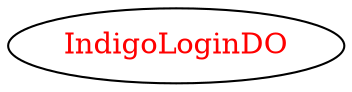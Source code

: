 digraph dependencyGraph {
 concentrate=true;
 ranksep="2.0";
 rankdir="LR"; 
 splines="ortho";
"IndigoLoginDO" [fontcolor="red"];
}